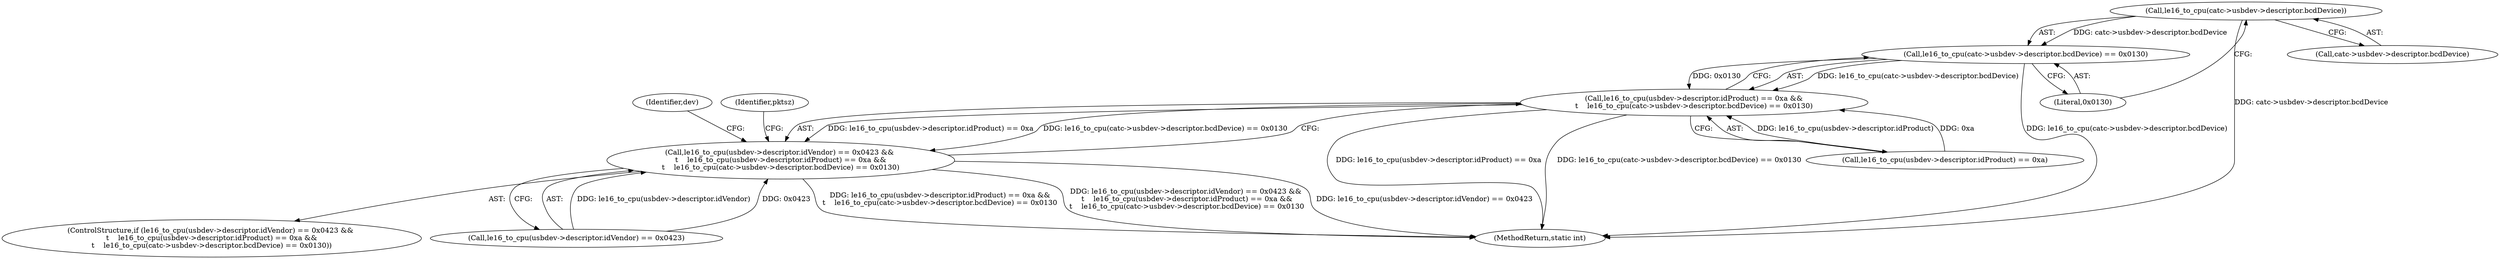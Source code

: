 digraph "0_linux_2d6a0e9de03ee658a9adc3bfb2f0ca55dff1e478@pointer" {
"1000294" [label="(Call,le16_to_cpu(catc->usbdev->descriptor.bcdDevice))"];
"1000293" [label="(Call,le16_to_cpu(catc->usbdev->descriptor.bcdDevice) == 0x0130)"];
"1000284" [label="(Call,le16_to_cpu(usbdev->descriptor.idProduct) == 0xa &&\n\t    le16_to_cpu(catc->usbdev->descriptor.bcdDevice) == 0x0130)"];
"1000275" [label="(Call,le16_to_cpu(usbdev->descriptor.idVendor) == 0x0423 && \n\t    le16_to_cpu(usbdev->descriptor.idProduct) == 0xa &&\n\t    le16_to_cpu(catc->usbdev->descriptor.bcdDevice) == 0x0130)"];
"1000294" [label="(Call,le16_to_cpu(catc->usbdev->descriptor.bcdDevice))"];
"1000275" [label="(Call,le16_to_cpu(usbdev->descriptor.idVendor) == 0x0423 && \n\t    le16_to_cpu(usbdev->descriptor.idProduct) == 0xa &&\n\t    le16_to_cpu(catc->usbdev->descriptor.bcdDevice) == 0x0130)"];
"1000285" [label="(Call,le16_to_cpu(usbdev->descriptor.idProduct) == 0xa)"];
"1000274" [label="(ControlStructure,if (le16_to_cpu(usbdev->descriptor.idVendor) == 0x0423 && \n\t    le16_to_cpu(usbdev->descriptor.idProduct) == 0xa &&\n\t    le16_to_cpu(catc->usbdev->descriptor.bcdDevice) == 0x0130))"];
"1000302" [label="(Literal,0x0130)"];
"1000284" [label="(Call,le16_to_cpu(usbdev->descriptor.idProduct) == 0xa &&\n\t    le16_to_cpu(catc->usbdev->descriptor.bcdDevice) == 0x0130)"];
"1000643" [label="(MethodReturn,static int)"];
"1000305" [label="(Identifier,dev)"];
"1000324" [label="(Identifier,pktsz)"];
"1000293" [label="(Call,le16_to_cpu(catc->usbdev->descriptor.bcdDevice) == 0x0130)"];
"1000295" [label="(Call,catc->usbdev->descriptor.bcdDevice)"];
"1000276" [label="(Call,le16_to_cpu(usbdev->descriptor.idVendor) == 0x0423)"];
"1000294" -> "1000293"  [label="AST: "];
"1000294" -> "1000295"  [label="CFG: "];
"1000295" -> "1000294"  [label="AST: "];
"1000302" -> "1000294"  [label="CFG: "];
"1000294" -> "1000643"  [label="DDG: catc->usbdev->descriptor.bcdDevice"];
"1000294" -> "1000293"  [label="DDG: catc->usbdev->descriptor.bcdDevice"];
"1000293" -> "1000284"  [label="AST: "];
"1000293" -> "1000302"  [label="CFG: "];
"1000302" -> "1000293"  [label="AST: "];
"1000284" -> "1000293"  [label="CFG: "];
"1000293" -> "1000643"  [label="DDG: le16_to_cpu(catc->usbdev->descriptor.bcdDevice)"];
"1000293" -> "1000284"  [label="DDG: le16_to_cpu(catc->usbdev->descriptor.bcdDevice)"];
"1000293" -> "1000284"  [label="DDG: 0x0130"];
"1000284" -> "1000275"  [label="AST: "];
"1000284" -> "1000285"  [label="CFG: "];
"1000285" -> "1000284"  [label="AST: "];
"1000275" -> "1000284"  [label="CFG: "];
"1000284" -> "1000643"  [label="DDG: le16_to_cpu(usbdev->descriptor.idProduct) == 0xa"];
"1000284" -> "1000643"  [label="DDG: le16_to_cpu(catc->usbdev->descriptor.bcdDevice) == 0x0130"];
"1000284" -> "1000275"  [label="DDG: le16_to_cpu(usbdev->descriptor.idProduct) == 0xa"];
"1000284" -> "1000275"  [label="DDG: le16_to_cpu(catc->usbdev->descriptor.bcdDevice) == 0x0130"];
"1000285" -> "1000284"  [label="DDG: le16_to_cpu(usbdev->descriptor.idProduct)"];
"1000285" -> "1000284"  [label="DDG: 0xa"];
"1000275" -> "1000274"  [label="AST: "];
"1000275" -> "1000276"  [label="CFG: "];
"1000276" -> "1000275"  [label="AST: "];
"1000305" -> "1000275"  [label="CFG: "];
"1000324" -> "1000275"  [label="CFG: "];
"1000275" -> "1000643"  [label="DDG: le16_to_cpu(usbdev->descriptor.idProduct) == 0xa &&\n\t    le16_to_cpu(catc->usbdev->descriptor.bcdDevice) == 0x0130"];
"1000275" -> "1000643"  [label="DDG: le16_to_cpu(usbdev->descriptor.idVendor) == 0x0423 && \n\t    le16_to_cpu(usbdev->descriptor.idProduct) == 0xa &&\n\t    le16_to_cpu(catc->usbdev->descriptor.bcdDevice) == 0x0130"];
"1000275" -> "1000643"  [label="DDG: le16_to_cpu(usbdev->descriptor.idVendor) == 0x0423"];
"1000276" -> "1000275"  [label="DDG: le16_to_cpu(usbdev->descriptor.idVendor)"];
"1000276" -> "1000275"  [label="DDG: 0x0423"];
}
